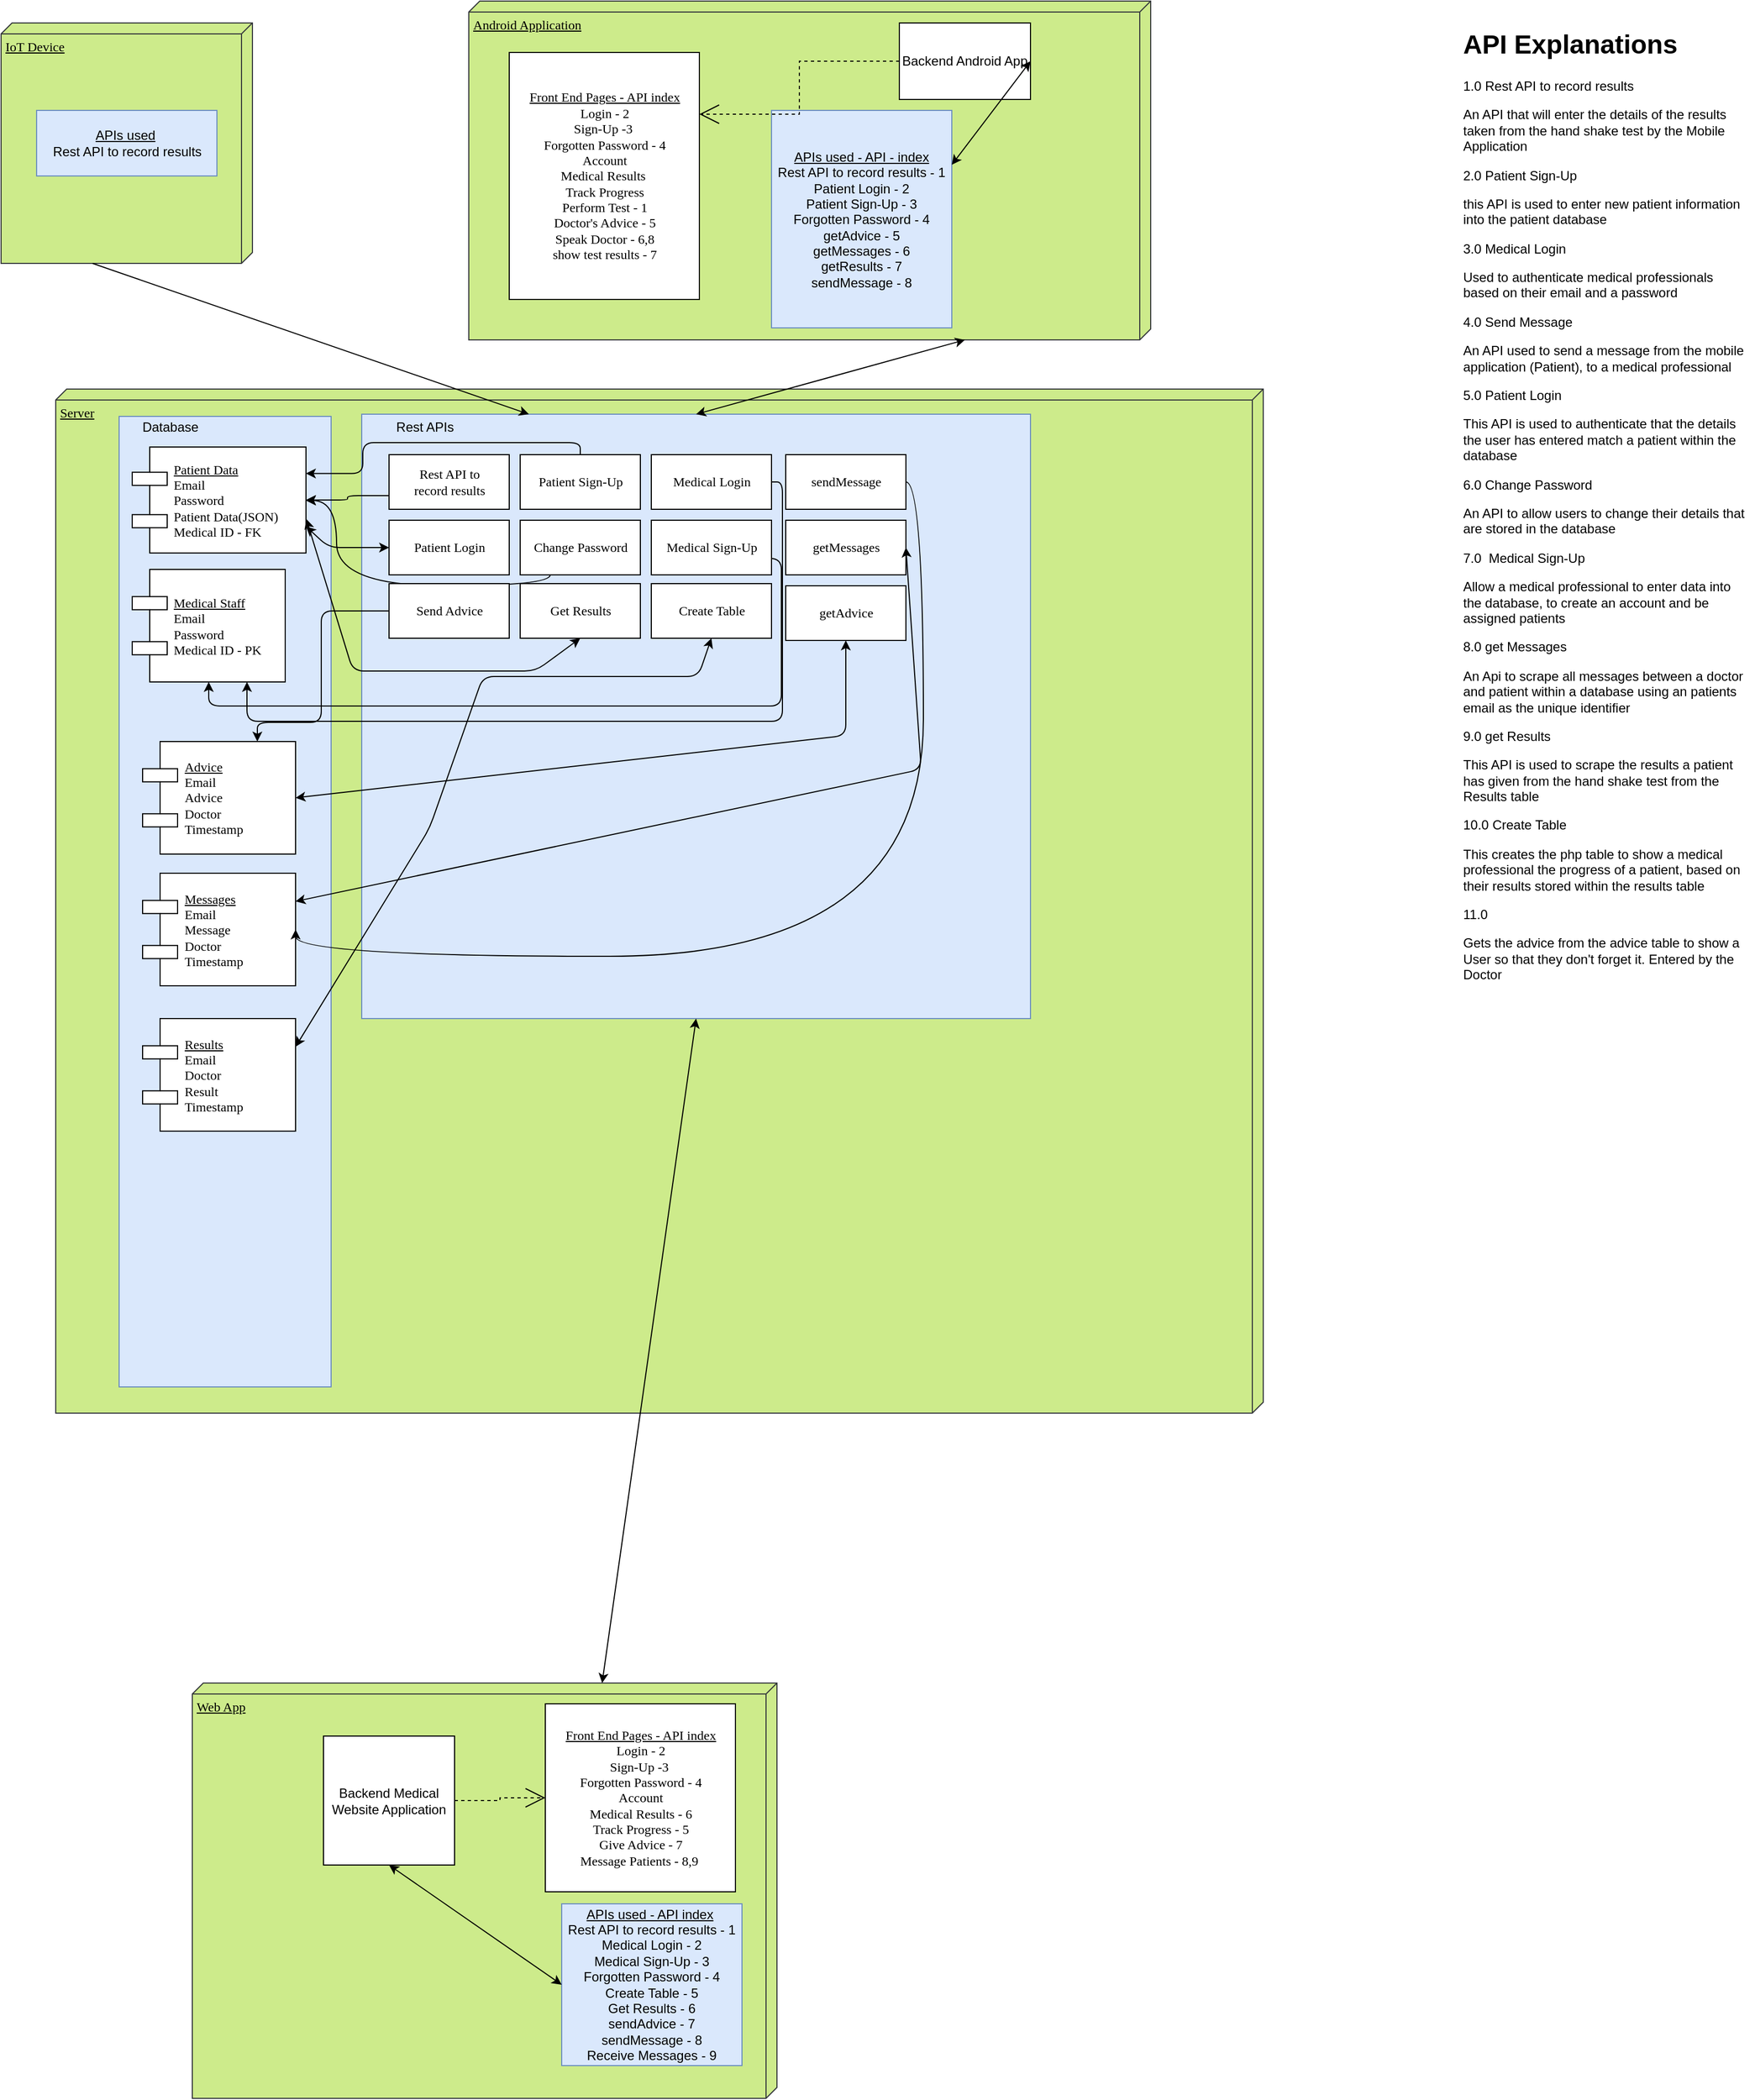 <mxfile version="12.2.9" type="onedrive" pages="1"><diagram name="Page-1" id="5f0bae14-7c28-e335-631c-24af17079c00"><mxGraphModel dx="6720" dy="2820" grid="0" gridSize="15" guides="1" tooltips="1" connect="1" arrows="1" fold="1" page="1" pageScale="1" pageWidth="3300" pageHeight="2339" background="#ffffff" math="0" shadow="0"><root><mxCell id="0"/><mxCell id="1" parent="0"/><mxCell id="39150e848f15840c-3" value="Server" style="verticalAlign=top;align=left;spacingTop=8;spacingLeft=2;spacingRight=12;shape=cube;size=10;direction=south;fontStyle=4;html=1;rounded=0;shadow=0;comic=0;labelBackgroundColor=none;strokeColor=#36393d;strokeWidth=1;fillColor=#cdeb8b;fontFamily=Verdana;fontSize=12;" parent="1" vertex="1"><mxGeometry x="160" y="365" width="1105" height="937" as="geometry"/></mxCell><mxCell id="F1G9yooZit0yNODd4Y0p-30" value="" style="rounded=0;whiteSpace=wrap;html=1;fillColor=#dae8fc;strokeColor=#6c8ebf;" parent="1" vertex="1"><mxGeometry x="218" y="390" width="194" height="888" as="geometry"/></mxCell><mxCell id="F1G9yooZit0yNODd4Y0p-9" value="" style="rounded=0;whiteSpace=wrap;html=1;fillColor=#dae8fc;strokeColor=#6c8ebf;" parent="1" vertex="1"><mxGeometry x="440" y="388" width="612" height="553" as="geometry"/></mxCell><mxCell id="39150e848f15840c-1" value="IoT Device" style="verticalAlign=top;align=left;spacingTop=8;spacingLeft=2;spacingRight=12;shape=cube;size=10;direction=south;fontStyle=4;html=1;rounded=0;shadow=0;comic=0;labelBackgroundColor=none;strokeColor=#36393d;strokeWidth=1;fillColor=#cdeb8b;fontFamily=Verdana;fontSize=12;" parent="1" vertex="1"><mxGeometry x="110" y="30" width="230" height="220" as="geometry"/></mxCell><mxCell id="39150e848f15840c-2" value="Android Application" style="verticalAlign=top;align=left;spacingTop=8;spacingLeft=2;spacingRight=12;shape=cube;size=10;direction=south;fontStyle=4;html=1;rounded=0;shadow=0;comic=0;labelBackgroundColor=none;strokeColor=#36393d;strokeWidth=1;fillColor=#cdeb8b;fontFamily=Verdana;fontSize=12;" parent="1" vertex="1"><mxGeometry x="538" y="10" width="624" height="310" as="geometry"/></mxCell><mxCell id="39150e848f15840c-8" value="&lt;u&gt;Front End Pages - API index&lt;/u&gt;&lt;br&gt;Login - 2&lt;br&gt;Sign-Up -3&amp;nbsp;&lt;br&gt;Forgotten Password - 4&lt;br&gt;Account&lt;br&gt;Medical Results&amp;nbsp;&lt;br&gt;Track Progress&lt;br&gt;Perform Test - 1&lt;br&gt;Doctor's Advice - 5&lt;br&gt;Speak Doctor - 6,8&lt;br&gt;show test results - 7" style="html=1;rounded=0;shadow=0;comic=0;labelBackgroundColor=none;strokeColor=#000000;strokeWidth=1;fillColor=#ffffff;fontFamily=Verdana;fontSize=12;fontColor=#000000;align=center;" parent="1" vertex="1"><mxGeometry x="575" y="57" width="174" height="226" as="geometry"/></mxCell><mxCell id="39150e848f15840c-10" value="&lt;u&gt;Patient Data&lt;/u&gt;&lt;br&gt;Email&amp;nbsp;&lt;br&gt;Password&lt;br&gt;Patient Data(JSON)&lt;br&gt;Medical ID - FK" style="shape=component;align=left;spacingLeft=36;rounded=0;shadow=0;comic=0;labelBackgroundColor=none;strokeColor=#000000;strokeWidth=1;fillColor=#ffffff;fontFamily=Verdana;fontSize=12;fontColor=#000000;html=1;" parent="1" vertex="1"><mxGeometry x="230" y="418" width="159" height="97" as="geometry"/></mxCell><mxCell id="OXASIXpqwiohMVv72XFF-1" value="Backend Android App" style="rounded=0;whiteSpace=wrap;html=1;" parent="1" vertex="1"><mxGeometry x="932" y="30" width="120" height="70" as="geometry"/></mxCell><mxCell id="OXASIXpqwiohMVv72XFF-2" value="" style="endArrow=classic;startArrow=classic;html=1;entryX=0;entryY=0;entryDx=310;entryDy=170;entryPerimeter=0;exitX=0.5;exitY=0;exitDx=0;exitDy=0;" parent="1" source="F1G9yooZit0yNODd4Y0p-9" target="39150e848f15840c-2" edge="1"><mxGeometry width="50" height="50" relative="1" as="geometry"><mxPoint x="505" y="410" as="sourcePoint"/><mxPoint x="600" y="350" as="targetPoint"/></mxGeometry></mxCell><mxCell id="OXASIXpqwiohMVv72XFF-10" value="Web App" style="verticalAlign=top;align=left;spacingTop=8;spacingLeft=2;spacingRight=12;shape=cube;size=10;direction=south;fontStyle=4;html=1;rounded=0;shadow=0;comic=0;labelBackgroundColor=none;strokeColor=#36393d;strokeWidth=1;fillColor=#cdeb8b;fontFamily=Verdana;fontSize=12;" parent="1" vertex="1"><mxGeometry x="285" y="1549" width="535" height="380" as="geometry"/></mxCell><mxCell id="OXASIXpqwiohMVv72XFF-14" value="Backend Medical Website Application" style="rounded=0;whiteSpace=wrap;html=1;" parent="1" vertex="1"><mxGeometry x="405" y="1597.5" width="120" height="118" as="geometry"/></mxCell><mxCell id="OXASIXpqwiohMVv72XFF-15" value="" style="endArrow=classic;startArrow=classic;html=1;entryX=0.5;entryY=1;entryDx=0;entryDy=0;exitX=0;exitY=0;exitDx=0;exitDy=160;exitPerimeter=0;" parent="1" source="OXASIXpqwiohMVv72XFF-10" target="F1G9yooZit0yNODd4Y0p-9" edge="1"><mxGeometry width="50" height="50" relative="1" as="geometry"><mxPoint x="200" y="610" as="sourcePoint"/><mxPoint x="250" y="560" as="targetPoint"/></mxGeometry></mxCell><mxCell id="OXASIXpqwiohMVv72XFF-17" style="edgeStyle=orthogonalEdgeStyle;rounded=0;html=1;dashed=1;labelBackgroundColor=none;startArrow=none;startFill=0;startSize=8;endArrow=open;endFill=0;endSize=16;fontFamily=Verdana;fontSize=12;exitX=1;exitY=0.5;exitDx=0;exitDy=0;entryX=0;entryY=0.5;entryDx=0;entryDy=0;" parent="1" source="OXASIXpqwiohMVv72XFF-14" target="F1G9yooZit0yNODd4Y0p-29" edge="1"><mxGeometry relative="1" as="geometry"><mxPoint x="505" y="926" as="sourcePoint"/><mxPoint x="530" y="927.5" as="targetPoint"/></mxGeometry></mxCell><mxCell id="OXASIXpqwiohMVv72XFF-21" value="&lt;u&gt;Medical Staff&lt;/u&gt;&lt;br&gt;Email&lt;br&gt;Password&lt;br&gt;Medical ID - PK" style="shape=component;align=left;spacingLeft=36;rounded=0;shadow=0;comic=0;labelBackgroundColor=none;strokeColor=#000000;strokeWidth=1;fillColor=#ffffff;fontFamily=Verdana;fontSize=12;fontColor=#000000;html=1;" parent="1" vertex="1"><mxGeometry x="230" y="530" width="140" height="103" as="geometry"/></mxCell><mxCell id="F1G9yooZit0yNODd4Y0p-5" value="Database" style="text;html=1;strokeColor=none;fillColor=none;align=center;verticalAlign=middle;whiteSpace=wrap;rounded=0;" parent="1" vertex="1"><mxGeometry x="230" y="390" width="70" height="20" as="geometry"/></mxCell><mxCell id="F1G9yooZit0yNODd4Y0p-6" value="Rest APIs" style="text;html=1;strokeColor=none;fillColor=none;align=center;verticalAlign=middle;whiteSpace=wrap;rounded=0;" parent="1" vertex="1"><mxGeometry x="457.5" y="390" width="80" height="20" as="geometry"/></mxCell><mxCell id="F1G9yooZit0yNODd4Y0p-7" style="edgeStyle=orthogonalEdgeStyle;rounded=1;orthogonalLoop=1;jettySize=auto;html=1;exitX=0;exitY=0.75;exitDx=0;exitDy=0;entryX=1;entryY=0.5;entryDx=0;entryDy=0;" parent="1" source="OXASIXpqwiohMVv72XFF-4" target="39150e848f15840c-10" edge="1"><mxGeometry relative="1" as="geometry"/></mxCell><mxCell id="OXASIXpqwiohMVv72XFF-4" value="Rest API to &lt;br&gt;record results" style="html=1;rounded=0;shadow=0;comic=0;labelBackgroundColor=none;strokeColor=#000000;strokeWidth=1;fillColor=#ffffff;fontFamily=Verdana;fontSize=12;fontColor=#000000;align=center;" parent="1" vertex="1"><mxGeometry x="465" y="425" width="110" height="50" as="geometry"/></mxCell><mxCell id="F1G9yooZit0yNODd4Y0p-8" value="Patient Login" style="html=1;rounded=0;shadow=0;comic=0;labelBackgroundColor=none;strokeColor=#000000;strokeWidth=1;fillColor=#ffffff;fontFamily=Verdana;fontSize=12;fontColor=#000000;align=center;" parent="1" vertex="1"><mxGeometry x="465" y="485" width="110" height="50" as="geometry"/></mxCell><mxCell id="F1G9yooZit0yNODd4Y0p-11" value="" style="endArrow=classic;startArrow=classic;html=1;entryX=0;entryY=0.5;entryDx=0;entryDy=0;exitX=1;exitY=0.75;exitDx=0;exitDy=0;" parent="1" source="39150e848f15840c-10" target="F1G9yooZit0yNODd4Y0p-8" edge="1"><mxGeometry width="50" height="50" relative="1" as="geometry"><mxPoint x="70" y="530" as="sourcePoint"/><mxPoint x="120" y="480" as="targetPoint"/><Array as="points"><mxPoint x="410" y="510"/></Array></mxGeometry></mxCell><mxCell id="F1G9yooZit0yNODd4Y0p-12" value="" style="endArrow=classic;html=1;exitX=1;exitY=0.636;exitDx=0;exitDy=0;exitPerimeter=0;entryX=0.25;entryY=0;entryDx=0;entryDy=0;" parent="1" source="39150e848f15840c-1" target="F1G9yooZit0yNODd4Y0p-9" edge="1"><mxGeometry width="50" height="50" relative="1" as="geometry"><mxPoint x="250" y="350" as="sourcePoint"/><mxPoint x="300" y="300" as="targetPoint"/></mxGeometry></mxCell><mxCell id="F1G9yooZit0yNODd4Y0p-15" style="edgeStyle=orthogonalEdgeStyle;rounded=1;orthogonalLoop=1;jettySize=auto;html=1;exitX=0.5;exitY=0;exitDx=0;exitDy=0;entryX=1;entryY=0.25;entryDx=0;entryDy=0;" parent="1" source="F1G9yooZit0yNODd4Y0p-13" target="39150e848f15840c-10" edge="1"><mxGeometry relative="1" as="geometry"><Array as="points"><mxPoint x="640" y="414"/><mxPoint x="441" y="414"/><mxPoint x="441" y="442"/></Array></mxGeometry></mxCell><mxCell id="F1G9yooZit0yNODd4Y0p-13" value="Patient Sign-Up" style="html=1;rounded=0;shadow=0;comic=0;labelBackgroundColor=none;strokeColor=#000000;strokeWidth=1;fillColor=#ffffff;fontFamily=Verdana;fontSize=12;fontColor=#000000;align=center;" parent="1" vertex="1"><mxGeometry x="585" y="425" width="110" height="50" as="geometry"/></mxCell><mxCell id="F1G9yooZit0yNODd4Y0p-17" value="&lt;u&gt;APIs used&lt;/u&gt;&amp;nbsp;&lt;br&gt;Rest API to record results" style="rounded=0;whiteSpace=wrap;html=1;fillColor=#dae8fc;strokeColor=#6c8ebf;" parent="1" vertex="1"><mxGeometry x="142.5" y="110" width="165" height="60" as="geometry"/></mxCell><mxCell id="F1G9yooZit0yNODd4Y0p-18" value="&lt;u&gt;APIs used - API - index&lt;/u&gt;&lt;br&gt;Rest API to record results - 1&lt;br&gt;Patient Login - 2&lt;br&gt;Patient Sign-Up - 3&lt;br&gt;Forgotten Password - 4&lt;br&gt;getAdvice - 5&lt;br&gt;getMessages - 6&lt;br&gt;getResults - 7&lt;br&gt;sendMessage - 8" style="rounded=0;whiteSpace=wrap;html=1;fillColor=#dae8fc;strokeColor=#6c8ebf;" parent="1" vertex="1"><mxGeometry x="815" y="110" width="165" height="199" as="geometry"/></mxCell><mxCell id="F1G9yooZit0yNODd4Y0p-25" style="edgeStyle=orthogonalEdgeStyle;orthogonalLoop=1;jettySize=auto;html=1;exitX=0.25;exitY=1;exitDx=0;exitDy=0;curved=1;" parent="1" source="F1G9yooZit0yNODd4Y0p-19" target="39150e848f15840c-10" edge="1"><mxGeometry relative="1" as="geometry"><Array as="points"><mxPoint x="613" y="545"/><mxPoint x="417" y="545"/><mxPoint x="417" y="467"/></Array></mxGeometry></mxCell><mxCell id="F1G9yooZit0yNODd4Y0p-19" value="Change Password" style="html=1;rounded=0;shadow=0;comic=0;labelBackgroundColor=none;strokeColor=#000000;strokeWidth=1;fillColor=#ffffff;fontFamily=Verdana;fontSize=12;fontColor=#000000;align=center;" parent="1" vertex="1"><mxGeometry x="585" y="485" width="110" height="50" as="geometry"/></mxCell><mxCell id="F1G9yooZit0yNODd4Y0p-27" style="edgeStyle=orthogonalEdgeStyle;rounded=1;orthogonalLoop=1;jettySize=auto;html=1;entryX=0.75;entryY=1;entryDx=0;entryDy=0;" parent="1" source="F1G9yooZit0yNODd4Y0p-21" target="OXASIXpqwiohMVv72XFF-21" edge="1"><mxGeometry relative="1" as="geometry"><Array as="points"><mxPoint x="825" y="450"/><mxPoint x="825" y="669"/><mxPoint x="335" y="669"/></Array></mxGeometry></mxCell><mxCell id="F1G9yooZit0yNODd4Y0p-21" value="Medical Login" style="html=1;rounded=0;shadow=0;comic=0;labelBackgroundColor=none;strokeColor=#000000;strokeWidth=1;fillColor=#ffffff;fontFamily=Verdana;fontSize=12;fontColor=#000000;align=center;" parent="1" vertex="1"><mxGeometry x="705" y="425" width="110" height="50" as="geometry"/></mxCell><mxCell id="F1G9yooZit0yNODd4Y0p-26" style="edgeStyle=orthogonalEdgeStyle;rounded=1;orthogonalLoop=1;jettySize=auto;html=1;exitX=0.5;exitY=1;exitDx=0;exitDy=0;entryX=0.5;entryY=1;entryDx=0;entryDy=0;" parent="1" source="F1G9yooZit0yNODd4Y0p-22" target="OXASIXpqwiohMVv72XFF-21" edge="1"><mxGeometry relative="1" as="geometry"><Array as="points"><mxPoint x="760" y="520"/><mxPoint x="824" y="520"/><mxPoint x="824" y="655"/><mxPoint x="300" y="655"/></Array></mxGeometry></mxCell><mxCell id="F1G9yooZit0yNODd4Y0p-22" value="Medical Sign-Up" style="html=1;rounded=0;shadow=0;comic=0;labelBackgroundColor=none;strokeColor=#000000;strokeWidth=1;fillColor=#ffffff;fontFamily=Verdana;fontSize=12;fontColor=#000000;align=center;" parent="1" vertex="1"><mxGeometry x="705" y="485" width="110" height="50" as="geometry"/></mxCell><mxCell id="F1G9yooZit0yNODd4Y0p-28" value="&lt;u&gt;APIs used - API index&lt;/u&gt;&amp;nbsp;&lt;br&gt;Rest API to record results - 1&lt;br&gt;Medical Login - 2&lt;br&gt;Medical Sign-Up - 3&lt;br&gt;Forgotten Password - 4&lt;br&gt;Create Table - 5&lt;br&gt;Get Results - 6&lt;br&gt;sendAdvice - 7&lt;br&gt;sendMessage - 8&lt;br&gt;Receive Messages - 9" style="rounded=0;whiteSpace=wrap;html=1;fillColor=#dae8fc;strokeColor=#6c8ebf;" parent="1" vertex="1"><mxGeometry x="623" y="1751" width="165" height="148" as="geometry"/></mxCell><mxCell id="F1G9yooZit0yNODd4Y0p-29" value="&lt;u&gt;Front End Pages - API index&lt;/u&gt;&lt;br&gt;Login - 2&lt;br&gt;Sign-Up -3&amp;nbsp;&lt;br&gt;Forgotten Password - 4&lt;br&gt;Account&lt;br&gt;Medical Results - 6&lt;br&gt;Track Progress - 5&lt;br&gt;Give Advice - 7&lt;br&gt;Message Patients - 8,9&amp;nbsp;&lt;br&gt;" style="html=1;rounded=0;shadow=0;comic=0;labelBackgroundColor=none;strokeColor=#000000;strokeWidth=1;fillColor=#ffffff;fontFamily=Verdana;fontSize=12;fontColor=#000000;align=center;" parent="1" vertex="1"><mxGeometry x="608" y="1568" width="174" height="172" as="geometry"/></mxCell><mxCell id="9hewgqALbDgFmRPMxOrs-1" value="Create Table" style="html=1;rounded=0;shadow=0;comic=0;labelBackgroundColor=none;strokeColor=#000000;strokeWidth=1;fillColor=#ffffff;fontFamily=Verdana;fontSize=12;fontColor=#000000;align=center;" parent="1" vertex="1"><mxGeometry x="705" y="543" width="110" height="50" as="geometry"/></mxCell><mxCell id="9hewgqALbDgFmRPMxOrs-2" value="Get Results" style="html=1;rounded=0;shadow=0;comic=0;labelBackgroundColor=none;strokeColor=#000000;strokeWidth=1;fillColor=#ffffff;fontFamily=Verdana;fontSize=12;fontColor=#000000;align=center;" parent="1" vertex="1"><mxGeometry x="585" y="543" width="110" height="50" as="geometry"/></mxCell><mxCell id="9hewgqALbDgFmRPMxOrs-5" value="" style="endArrow=classic;startArrow=classic;html=1;entryX=0.5;entryY=1;entryDx=0;entryDy=0;exitX=1;exitY=0.25;exitDx=0;exitDy=0;" parent="1" source="Qi-OebOwnCb7LKuJ5Kff-2" target="9hewgqALbDgFmRPMxOrs-1" edge="1"><mxGeometry width="50" height="50" relative="1" as="geometry"><mxPoint x="417" y="753" as="sourcePoint"/><mxPoint x="467" y="703" as="targetPoint"/><Array as="points"><mxPoint x="502" y="767"/><mxPoint x="551" y="628"/><mxPoint x="748" y="628"/></Array></mxGeometry></mxCell><mxCell id="9hewgqALbDgFmRPMxOrs-6" value="" style="endArrow=classic;startArrow=classic;html=1;entryX=0.5;entryY=1;entryDx=0;entryDy=0;exitX=1.002;exitY=0.68;exitDx=0;exitDy=0;exitPerimeter=0;" parent="1" source="39150e848f15840c-10" target="9hewgqALbDgFmRPMxOrs-2" edge="1"><mxGeometry width="50" height="50" relative="1" as="geometry"><mxPoint x="548" y="623" as="sourcePoint"/><mxPoint x="670" y="622" as="targetPoint"/><Array as="points"><mxPoint x="432" y="623"/><mxPoint x="599" y="623"/></Array></mxGeometry></mxCell><mxCell id="Qi-OebOwnCb7LKuJ5Kff-2" value="&lt;u&gt;Results&lt;br&gt;&lt;/u&gt;Email&lt;br&gt;Doctor&lt;br&gt;Result&lt;br&gt;Timestamp&lt;br&gt;" style="shape=component;align=left;spacingLeft=36;rounded=0;shadow=0;comic=0;labelBackgroundColor=none;strokeColor=#000000;strokeWidth=1;fillColor=#ffffff;fontFamily=Verdana;fontSize=12;fontColor=#000000;html=1;" parent="1" vertex="1"><mxGeometry x="239.5" y="941" width="140" height="103" as="geometry"/></mxCell><mxCell id="Qi-OebOwnCb7LKuJ5Kff-3" value="&lt;u&gt;Advice&lt;/u&gt;&lt;br&gt;Email&lt;br&gt;Advice&lt;br&gt;Doctor&lt;br&gt;Timestamp" style="shape=component;align=left;spacingLeft=36;rounded=0;shadow=0;comic=0;labelBackgroundColor=none;strokeColor=#000000;strokeWidth=1;fillColor=#ffffff;fontFamily=Verdana;fontSize=12;fontColor=#000000;html=1;" parent="1" vertex="1"><mxGeometry x="239.5" y="687.5" width="140" height="103" as="geometry"/></mxCell><mxCell id="Qi-OebOwnCb7LKuJ5Kff-4" value="&lt;u&gt;Messages&lt;/u&gt;&lt;br&gt;Email&lt;br&gt;Message&lt;br&gt;Doctor&lt;br&gt;Timestamp" style="shape=component;align=left;spacingLeft=36;rounded=0;shadow=0;comic=0;labelBackgroundColor=none;strokeColor=#000000;strokeWidth=1;fillColor=#ffffff;fontFamily=Verdana;fontSize=12;fontColor=#000000;html=1;" parent="1" vertex="1"><mxGeometry x="239.5" y="808" width="140" height="103" as="geometry"/></mxCell><mxCell id="Qi-OebOwnCb7LKuJ5Kff-5" value="getAdvice" style="html=1;rounded=0;shadow=0;comic=0;labelBackgroundColor=none;strokeColor=#000000;strokeWidth=1;fillColor=#ffffff;fontFamily=Verdana;fontSize=12;fontColor=#000000;align=center;" parent="1" vertex="1"><mxGeometry x="828" y="545" width="110" height="50" as="geometry"/></mxCell><mxCell id="Qi-OebOwnCb7LKuJ5Kff-6" value="getMessages" style="html=1;rounded=0;shadow=0;comic=0;labelBackgroundColor=none;strokeColor=#000000;strokeWidth=1;fillColor=#ffffff;fontFamily=Verdana;fontSize=12;fontColor=#000000;align=center;" parent="1" vertex="1"><mxGeometry x="828" y="485" width="110" height="50" as="geometry"/></mxCell><mxCell id="Qi-OebOwnCb7LKuJ5Kff-8" style="edgeStyle=orthogonalEdgeStyle;orthogonalLoop=1;jettySize=auto;html=1;entryX=1;entryY=0.5;entryDx=0;entryDy=0;curved=1;" parent="1" source="Qi-OebOwnCb7LKuJ5Kff-7" target="Qi-OebOwnCb7LKuJ5Kff-4" edge="1"><mxGeometry relative="1" as="geometry"><Array as="points"><mxPoint x="954" y="450"/><mxPoint x="954" y="884"/><mxPoint x="380" y="884"/></Array></mxGeometry></mxCell><mxCell id="Qi-OebOwnCb7LKuJ5Kff-7" value="sendMessage" style="html=1;rounded=0;shadow=0;comic=0;labelBackgroundColor=none;strokeColor=#000000;strokeWidth=1;fillColor=#ffffff;fontFamily=Verdana;fontSize=12;fontColor=#000000;align=center;" parent="1" vertex="1"><mxGeometry x="828" y="425" width="110" height="50" as="geometry"/></mxCell><mxCell id="Qi-OebOwnCb7LKuJ5Kff-9" value="" style="endArrow=classic;startArrow=classic;html=1;exitX=1;exitY=0.5;exitDx=0;exitDy=0;entryX=1;entryY=0.25;entryDx=0;entryDy=0;" parent="1" source="Qi-OebOwnCb7LKuJ5Kff-6" target="Qi-OebOwnCb7LKuJ5Kff-4" edge="1"><mxGeometry width="50" height="50" relative="1" as="geometry"><mxPoint x="854" y="672" as="sourcePoint"/><mxPoint x="904" y="622" as="targetPoint"/><Array as="points"><mxPoint x="952" y="713"/></Array></mxGeometry></mxCell><mxCell id="Qi-OebOwnCb7LKuJ5Kff-11" value="" style="endArrow=classic;startArrow=classic;html=1;entryX=0.5;entryY=1;entryDx=0;entryDy=0;exitX=1;exitY=0.5;exitDx=0;exitDy=0;" parent="1" source="Qi-OebOwnCb7LKuJ5Kff-3" target="Qi-OebOwnCb7LKuJ5Kff-5" edge="1"><mxGeometry width="50" height="50" relative="1" as="geometry"><mxPoint x="686" y="748" as="sourcePoint"/><mxPoint x="736" y="698" as="targetPoint"/><Array as="points"><mxPoint x="883" y="682"/></Array></mxGeometry></mxCell><mxCell id="Qi-OebOwnCb7LKuJ5Kff-12" value="&lt;h1&gt;API Explanations&lt;/h1&gt;&lt;p&gt;1.0 Rest API to record results&lt;/p&gt;&lt;p&gt;An API that will enter the details of the results taken from the hand shake test by the Mobile Application&lt;/p&gt;&lt;p&gt;2.0 Patient Sign-Up&lt;/p&gt;&lt;p&gt;this API is used to enter new patient information into the patient database&lt;/p&gt;&lt;p&gt;3.0 Medical Login&lt;/p&gt;&lt;p&gt;Used to authenticate medical professionals based on their email and a password&lt;/p&gt;&lt;p&gt;4.0 Send Message&lt;/p&gt;&lt;p&gt;An API used to send a message from the mobile application (Patient), to a medical professional&lt;/p&gt;&lt;p&gt;5.0 Patient Login&lt;/p&gt;&lt;p&gt;This API is used to authenticate that the details the user has entered match a patient within the database&lt;/p&gt;&lt;p&gt;6.0 Change Password&lt;/p&gt;&lt;p&gt;An API to allow users to change their details that are stored in the database&amp;nbsp;&lt;/p&gt;&lt;p&gt;7.0&amp;nbsp; Medical Sign-Up&lt;/p&gt;&lt;p&gt;Allow a medical professional to enter data into the database, to create an account and be assigned patients&lt;/p&gt;&lt;p&gt;8.0 get Messages&lt;/p&gt;&lt;p&gt;An Api to scrape all messages between a doctor and patient within a database using an patients email as the unique identifier&lt;/p&gt;&lt;p&gt;9.0 get Results&lt;/p&gt;&lt;p&gt;This API is used to scrape the results a patient has given from the hand shake test from the Results table&amp;nbsp;&lt;/p&gt;&lt;p&gt;10.0 Create Table&lt;/p&gt;&lt;p&gt;This creates the php table to show a medical professional the progress of a patient, based on their results stored within the results table&lt;/p&gt;&lt;p&gt;11.0&lt;/p&gt;&lt;p&gt;Gets the advice from the advice table to show a User so that they don't forget it. Entered by the Doctor&lt;/p&gt;&lt;p&gt;&lt;br&gt;&lt;/p&gt;" style="text;html=1;strokeColor=none;fillColor=none;spacing=5;spacingTop=-20;whiteSpace=wrap;overflow=hidden;rounded=0;" parent="1" vertex="1"><mxGeometry x="1443" y="30" width="271" height="1317" as="geometry"/></mxCell><mxCell id="cHaoPYwrXcjqmc6YHbE3-4" style="edgeStyle=orthogonalEdgeStyle;rounded=1;orthogonalLoop=1;jettySize=auto;html=1;entryX=0.75;entryY=0;entryDx=0;entryDy=0;" edge="1" parent="1" source="cHaoPYwrXcjqmc6YHbE3-3" target="Qi-OebOwnCb7LKuJ5Kff-3"><mxGeometry relative="1" as="geometry"><Array as="points"><mxPoint x="403" y="568"/><mxPoint x="403" y="670"/><mxPoint x="345" y="670"/></Array></mxGeometry></mxCell><mxCell id="cHaoPYwrXcjqmc6YHbE3-3" value="Send Advice" style="html=1;rounded=0;shadow=0;comic=0;labelBackgroundColor=none;strokeColor=#000000;strokeWidth=1;fillColor=#ffffff;fontFamily=Verdana;fontSize=12;fontColor=#000000;align=center;" vertex="1" parent="1"><mxGeometry x="465" y="543" width="110" height="50" as="geometry"/></mxCell><mxCell id="cHaoPYwrXcjqmc6YHbE3-5" value="" style="endArrow=classic;startArrow=classic;html=1;entryX=0.5;entryY=1;entryDx=0;entryDy=0;exitX=0;exitY=0.5;exitDx=0;exitDy=0;" edge="1" parent="1" source="F1G9yooZit0yNODd4Y0p-28" target="OXASIXpqwiohMVv72XFF-14"><mxGeometry width="50" height="50" relative="1" as="geometry"><mxPoint x="448" y="1803" as="sourcePoint"/><mxPoint x="498" y="1753" as="targetPoint"/></mxGeometry></mxCell><mxCell id="cHaoPYwrXcjqmc6YHbE3-6" value="" style="endArrow=classic;startArrow=classic;html=1;entryX=1;entryY=0.25;entryDx=0;entryDy=0;exitX=1;exitY=0.5;exitDx=0;exitDy=0;" edge="1" parent="1" source="OXASIXpqwiohMVv72XFF-1" target="F1G9yooZit0yNODd4Y0p-18"><mxGeometry width="50" height="50" relative="1" as="geometry"><mxPoint x="898" y="225" as="sourcePoint"/><mxPoint x="948" y="175" as="targetPoint"/></mxGeometry></mxCell><mxCell id="cHaoPYwrXcjqmc6YHbE3-8" style="edgeStyle=orthogonalEdgeStyle;rounded=0;html=1;dashed=1;labelBackgroundColor=none;startArrow=none;startFill=0;startSize=8;endArrow=open;endFill=0;endSize=16;fontFamily=Verdana;fontSize=12;exitX=0;exitY=0.5;exitDx=0;exitDy=0;entryX=1;entryY=0.25;entryDx=0;entryDy=0;" edge="1" parent="1" source="OXASIXpqwiohMVv72XFF-1" target="39150e848f15840c-8"><mxGeometry relative="1" as="geometry"><mxPoint x="491" y="57" as="sourcePoint"/><mxPoint x="574" y="54" as="targetPoint"/></mxGeometry></mxCell></root></mxGraphModel></diagram></mxfile>